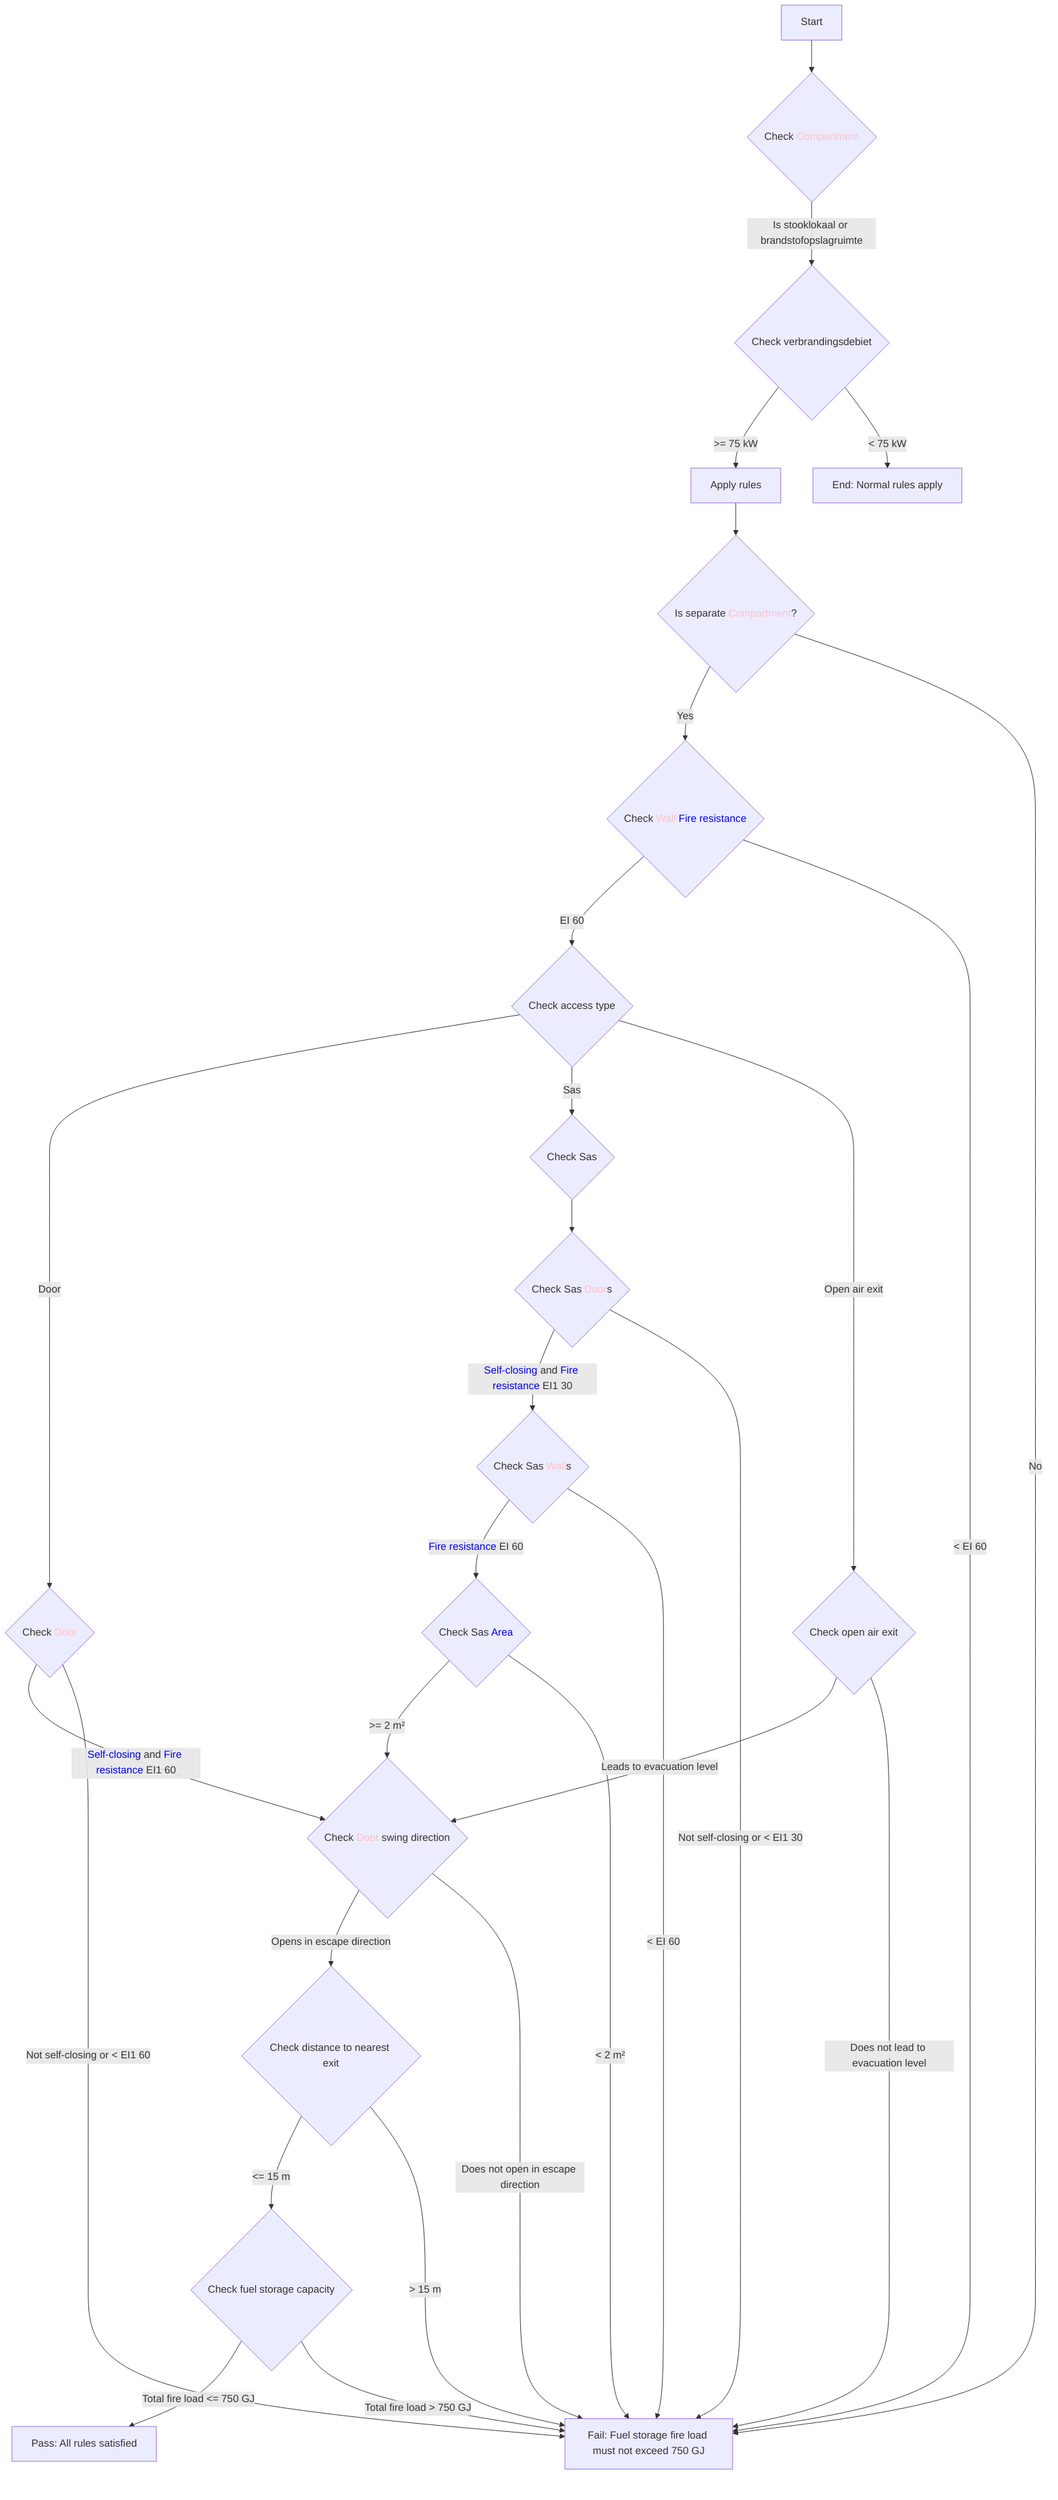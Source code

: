 graph TD
    classDef object fill:#FFC0CB,stroke:#333,stroke-width:2px;
    classDef property fill:#ADD8E6,stroke:#333,stroke-width:2px;

    start[Start] --> checkCompartment{Check <font color='pink'>Compartment</font>}
    checkCompartment -->|Is stooklokaal or brandstofopslagruimte| checkVerbrandingsdebiet{Check verbrandingsdebiet}
    checkVerbrandingsdebiet -->|>= 75 kW| applyRules[Apply rules]
    checkVerbrandingsdebiet -->|< 75 kW| endNormal[End: Normal rules apply]

    applyRules --> checkSeparateCompartment{Is separate <font color='pink'>Compartment</font>?}
    checkSeparateCompartment -->|Yes| checkWalls
    checkSeparateCompartment -->|No| fail[Fail: Must be separate compartment]

    checkWalls{Check <font color='pink'>Wall</font> <font color='blue'>Fire resistance</font>}
    checkWalls -->|EI 60| checkAccess
    checkWalls -->|< EI 60| fail[Fail: Walls must have EI 60]

    checkAccess{Check access type}
    checkAccess -->|Door| checkDoor
    checkAccess -->|Sas| checkSas
    checkAccess -->|Open air exit| checkOpenAirExit

    checkDoor{Check <font color='pink'>Door</font>}
    checkDoor -->|<font color='blue'>Self-closing</font> and <font color='blue'>Fire resistance</font> EI1 60| checkDoorSwing
    checkDoor -->|Not self-closing or < EI1 60| fail[Fail: Door must be self-closing and EI1 60]

    checkSas{Check Sas}
    checkSas --> checkSasDoors{Check Sas <font color='pink'>Door</font>s}
    checkSasDoors -->|<font color='blue'>Self-closing</font> and <font color='blue'>Fire resistance</font> EI1 30| checkSasWalls
    checkSasDoors -->|Not self-closing or < EI1 30| fail[Fail: Sas doors must be self-closing and EI1 30]

    checkSasWalls{Check Sas <font color='pink'>Wall</font>s}
    checkSasWalls -->|<font color='blue'>Fire resistance</font> EI 60| checkSasArea
    checkSasWalls -->|< EI 60| fail[Fail: Sas walls must have EI 60]

    checkSasArea{Check Sas <font color='blue'>Area</font>}
    checkSasArea -->|>= 2 m²| checkDoorSwing
    checkSasArea -->|< 2 m²| fail[Fail: Sas area must be at least 2 m²]

    checkOpenAirExit{Check open air exit}
    checkOpenAirExit -->|Leads to evacuation level| checkDoorSwing
    checkOpenAirExit -->|Does not lead to evacuation level| fail[Fail: Open air exit must lead to evacuation level]

    checkDoorSwing{Check <font color='pink'>Door</font> swing direction}
    checkDoorSwing -->|Opens in escape direction| checkDistance
    checkDoorSwing -->|Does not open in escape direction| fail[Fail: Doors must open in escape direction]

    checkDistance{Check distance to nearest exit}
    checkDistance -->|<= 15 m| checkFuelStorage
    checkDistance -->|> 15 m| fail[Fail: No point should be further than 15 m from nearest exit]

    checkFuelStorage{Check fuel storage capacity}
    checkFuelStorage -->|Total fire load <= 750 GJ| pass[Pass: All rules satisfied]
    checkFuelStorage -->|Total fire load > 750 GJ| fail[Fail: Fuel storage fire load must not exceed 750 GJ]

    class Compartment,Wall,Door object;
    class Fire_resistance,Self-closing,Area property;